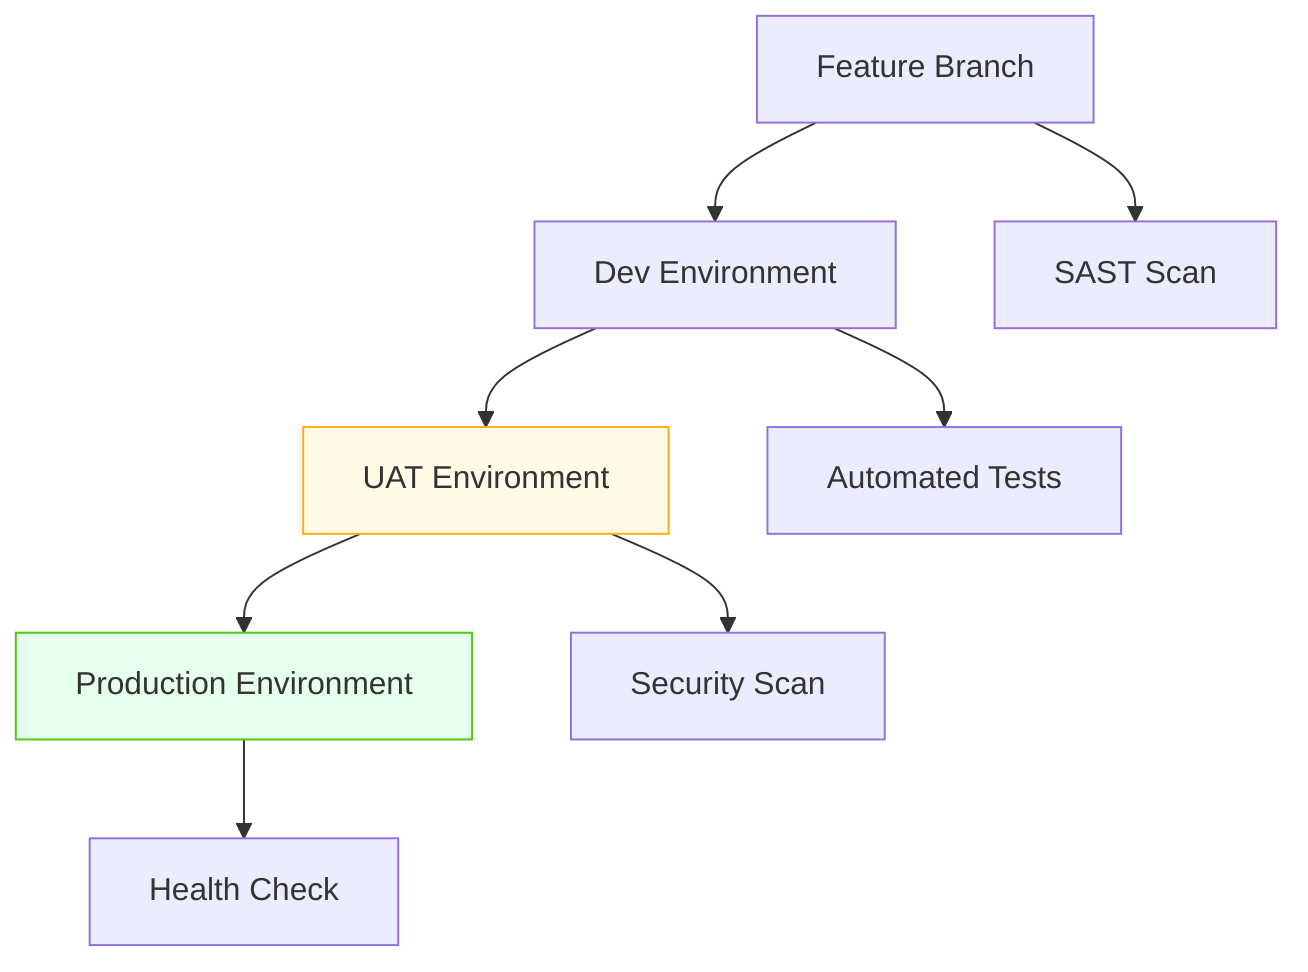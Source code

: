 flowchart TD
    F[Feature Branch] --> D[Dev Environment]
    D --> U[UAT Environment]
    U --> P[Production Environment]
    
    F --> SAST[SAST Scan]
    D --> Tests[Automated Tests]
    U --> Security[Security Scan]
    P --> Health[Health Check]
    
    style P fill:#e6ffed,stroke:#52c41a
    style U fill:#fffbe6,stroke:#faad14